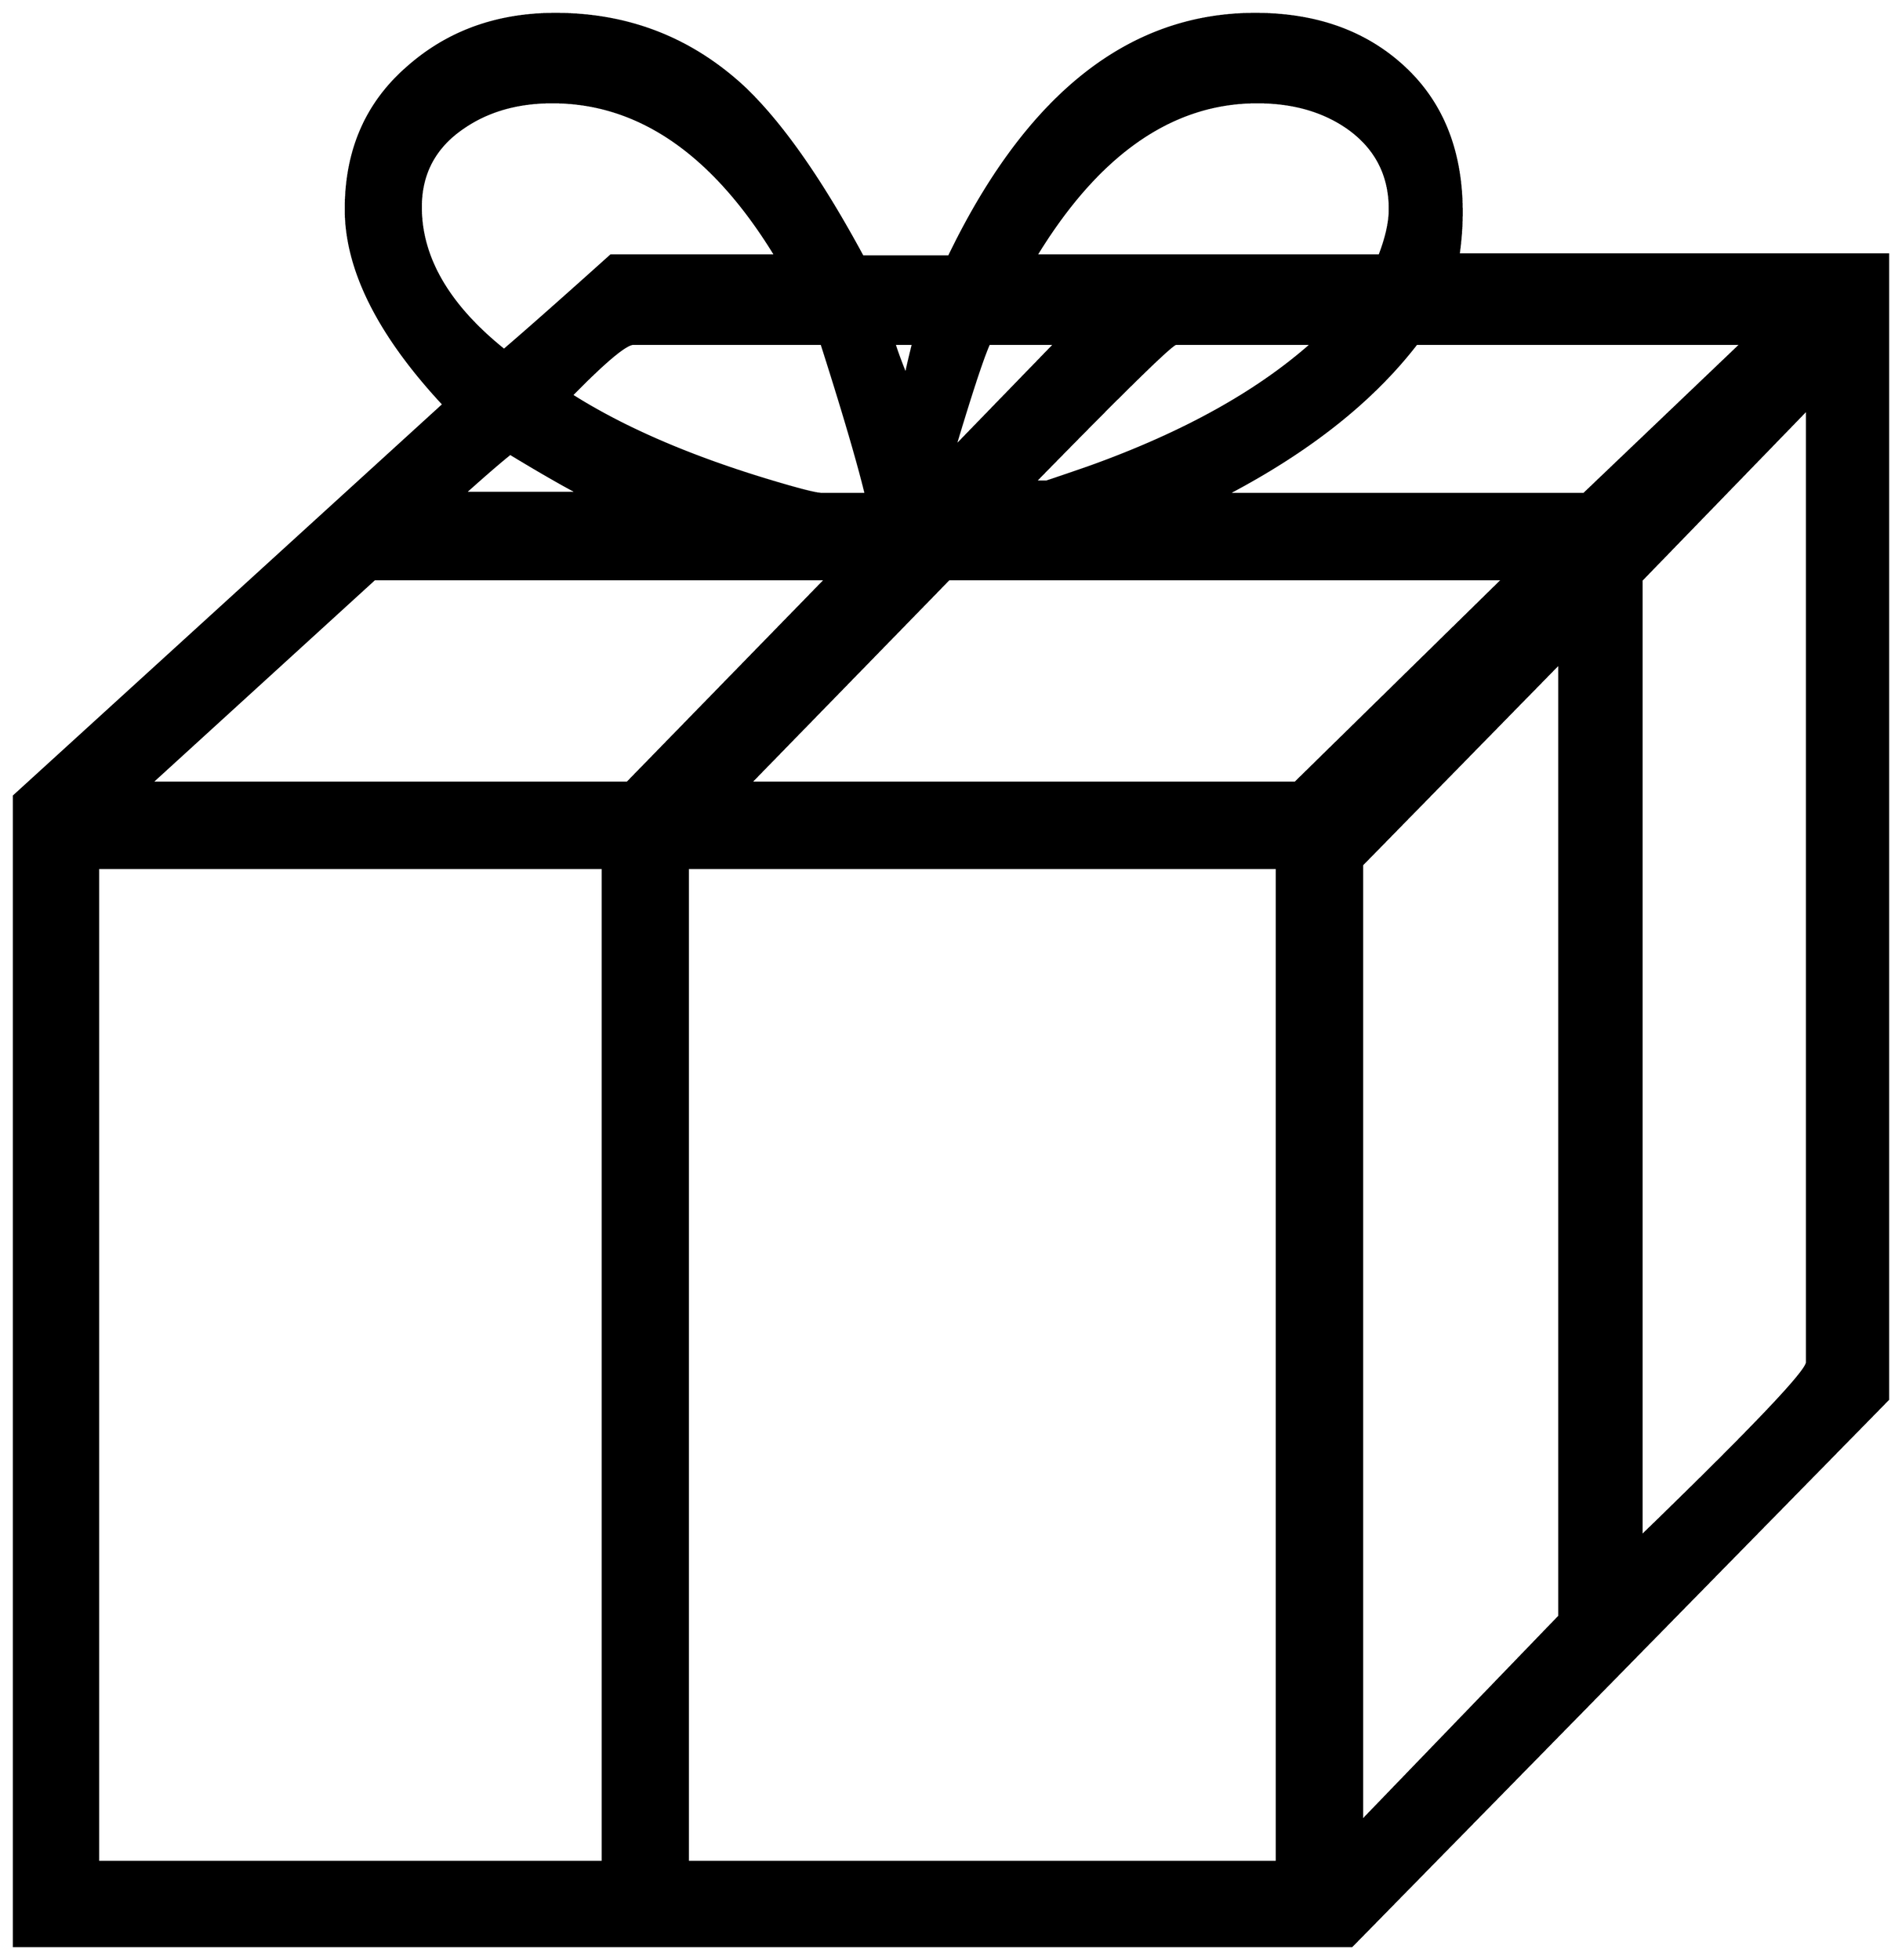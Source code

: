 


\begin{tikzpicture}[y=0.80pt, x=0.80pt, yscale=-1.0, xscale=1.0, inner sep=0pt, outer sep=0pt]
\begin{scope}[shift={(100.0,1714.0)},nonzero rule]
  \path[draw=.,fill=.,line width=1.600pt] (1906.0,-182.0) --
    (1384.0,350.0) -- (82.0,350.0) -- (82.0,-769.0) --
    (500.0,-1150.0) .. controls (436.667,-1218.0) and
    (405.0,-1281.333) .. (405.0,-1340.0) .. controls
    (405.0,-1396.667) and (424.667,-1442.333) .. (464.0,-1477.0) ..
    controls (503.333,-1512.333) and (551.667,-1530.0) ..
    (609.0,-1530.0) .. controls (679.667,-1530.0) and
    (740.667,-1506.333) .. (792.0,-1459.0) .. controls
    (828.667,-1424.333) and (867.333,-1369.333) .. (908.0,-1294.0) --
    (992.0,-1294.0) .. controls (1068.0,-1451.333) and
    (1167.333,-1530.0) .. (1290.0,-1530.0) .. controls
    (1349.333,-1530.0) and (1397.667,-1512.667) .. (1435.0,-1478.0) ..
    controls (1472.333,-1443.333) and (1491.0,-1396.333) ..
    (1491.0,-1337.0) .. controls (1491.0,-1323.667) and
    (1490.0,-1310.0) .. (1488.0,-1296.0) -- (1906.0,-1296.0) --
    (1906.0,-182.0) -- cycle(1763.0,-1209.0) -- (1447.0,-1209.0)
    .. controls (1404.333,-1153.667) and (1343.0,-1105.0) ..
    (1263.0,-1063.0) -- (1610.0,-1063.0) -- (1763.0,-1209.0) --
    cycle(1421.0,-1340.0) .. controls (1421.0,-1373.333) and
    (1407.333,-1399.667) .. (1380.0,-1419.0) .. controls
    (1356.0,-1435.667) and (1326.667,-1444.0) .. (1292.0,-1444.0) ..
    controls (1209.333,-1444.0) and (1137.667,-1394.333) ..
    (1077.0,-1295.0) -- (1411.0,-1295.0) .. controls
    (1417.667,-1312.333) and (1421.0,-1327.333) .. (1421.0,-1340.0) --
    cycle(1345.0,-1209.0) -- (1213.0,-1209.0) .. controls
    (1209.0,-1209.0) and (1163.333,-1164.333) .. (1076.0,-1075.0) --
    (1087.0,-1075.0) .. controls (1099.0,-1079.0) and
    (1112.667,-1083.667) .. (1128.0,-1089.0) .. controls
    (1219.333,-1121.667) and (1291.667,-1161.667) .. (1345.0,-1209.0) --
    cycle(1827.0,-218.0) -- (1827.0,-1145.0) -- (1666.0,-979.0)
    -- (1666.0,-49.0) .. controls (1773.333,-153.0) and
    (1827.0,-209.333) .. (1827.0,-218.0) -- cycle(1095.0,-1209.0)
    -- (1031.0,-1209.0) .. controls (1025.0,-1195.667) and
    (1014.0,-1162.333) .. (998.0,-1109.0) -- (1095.0,-1209.0) --
    cycle(957.0,-1209.0) -- (939.0,-1209.0) .. controls
    (941.0,-1202.333) and (944.667,-1192.333) .. (950.0,-1179.0) ..
    controls (951.333,-1185.667) and (953.667,-1195.667) ..
    (957.0,-1209.0) -- cycle(1531.0,-980.0) -- (992.0,-980.0) --
    (799.0,-782.0) -- (1329.0,-782.0) -- (1531.0,-980.0) --
    cycle(823.0,-1295.0) .. controls (762.333,-1394.333) and
    (690.0,-1444.0) .. (606.0,-1444.0) .. controls
    (572.0,-1444.0) and (543.0,-1435.667) .. (519.0,-1419.0) ..
    controls (491.667,-1400.333) and (478.0,-1374.667) ..
    (478.0,-1342.0) .. controls (478.0,-1292.667) and
    (505.0,-1246.333) .. (559.0,-1203.0) .. controls
    (582.333,-1223.0) and (617.0,-1253.667) .. (663.0,-1295.0) --
    (823.0,-1295.0) -- cycle(911.0,-1063.0) .. controls
    (903.0,-1095.667) and (888.667,-1144.333) .. (868.0,-1209.0) --
    (685.0,-1209.0) .. controls (677.667,-1209.0) and
    (657.667,-1192.333) .. (625.0,-1159.0) .. controls
    (677.667,-1125.667) and (745.0,-1097.0) .. (827.0,-1073.0) ..
    controls (849.667,-1066.333) and (863.333,-1063.0) ..
    (868.0,-1063.0) -- (911.0,-1063.0) -- cycle(1586.0,29.0) --
    (1586.0,-898.0) -- (1394.0,-702.0) -- (1394.0,228.0) --
    (1586.0,29.0) -- cycle(631.0,-1064.0) .. controls
    (615.667,-1072.0) and (593.667,-1084.667) .. (565.0,-1102.0) ..
    controls (555.0,-1094.0) and (540.333,-1081.333) ..
    (521.0,-1064.0) -- (631.0,-1064.0) -- cycle(872.0,-980.0) --
    (433.0,-980.0) -- (216.0,-782.0) -- (679.0,-782.0) --
    (872.0,-980.0) -- cycle(1311.0,268.0) -- (1311.0,-699.0) --
    (738.0,-699.0) -- (738.0,268.0) -- (1311.0,268.0) --
    cycle(655.0,268.0) -- (655.0,-699.0) -- (164.0,-699.0) --
    (164.0,268.0) -- (655.0,268.0) -- cycle;
\end{scope}

\end{tikzpicture}

